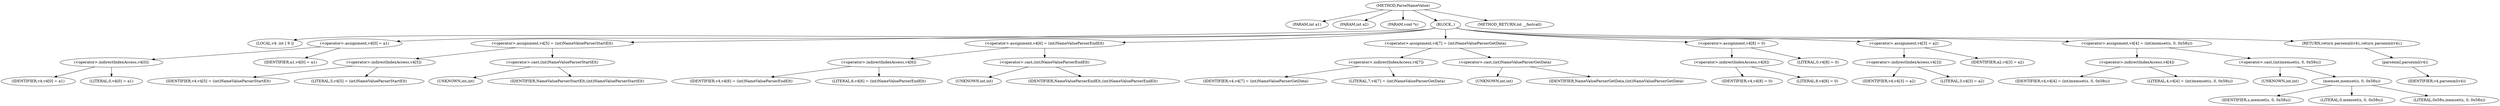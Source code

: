 digraph ParseNameValue {  
"1000102" [label = "(METHOD,ParseNameValue)" ]
"1000103" [label = "(PARAM,int a1)" ]
"1000104" [label = "(PARAM,int a2)" ]
"1000105" [label = "(PARAM,void *s)" ]
"1000106" [label = "(BLOCK,,)" ]
"1000107" [label = "(LOCAL,v4: int [ 9 ])" ]
"1000108" [label = "(<operator>.assignment,v4[0] = a1)" ]
"1000109" [label = "(<operator>.indirectIndexAccess,v4[0])" ]
"1000110" [label = "(IDENTIFIER,v4,v4[0] = a1)" ]
"1000111" [label = "(LITERAL,0,v4[0] = a1)" ]
"1000112" [label = "(IDENTIFIER,a1,v4[0] = a1)" ]
"1000113" [label = "(<operator>.assignment,v4[5] = (int)NameValueParserStartElt)" ]
"1000114" [label = "(<operator>.indirectIndexAccess,v4[5])" ]
"1000115" [label = "(IDENTIFIER,v4,v4[5] = (int)NameValueParserStartElt)" ]
"1000116" [label = "(LITERAL,5,v4[5] = (int)NameValueParserStartElt)" ]
"1000117" [label = "(<operator>.cast,(int)NameValueParserStartElt)" ]
"1000118" [label = "(UNKNOWN,int,int)" ]
"1000119" [label = "(IDENTIFIER,NameValueParserStartElt,(int)NameValueParserStartElt)" ]
"1000120" [label = "(<operator>.assignment,v4[6] = (int)NameValueParserEndElt)" ]
"1000121" [label = "(<operator>.indirectIndexAccess,v4[6])" ]
"1000122" [label = "(IDENTIFIER,v4,v4[6] = (int)NameValueParserEndElt)" ]
"1000123" [label = "(LITERAL,6,v4[6] = (int)NameValueParserEndElt)" ]
"1000124" [label = "(<operator>.cast,(int)NameValueParserEndElt)" ]
"1000125" [label = "(UNKNOWN,int,int)" ]
"1000126" [label = "(IDENTIFIER,NameValueParserEndElt,(int)NameValueParserEndElt)" ]
"1000127" [label = "(<operator>.assignment,v4[7] = (int)NameValueParserGetData)" ]
"1000128" [label = "(<operator>.indirectIndexAccess,v4[7])" ]
"1000129" [label = "(IDENTIFIER,v4,v4[7] = (int)NameValueParserGetData)" ]
"1000130" [label = "(LITERAL,7,v4[7] = (int)NameValueParserGetData)" ]
"1000131" [label = "(<operator>.cast,(int)NameValueParserGetData)" ]
"1000132" [label = "(UNKNOWN,int,int)" ]
"1000133" [label = "(IDENTIFIER,NameValueParserGetData,(int)NameValueParserGetData)" ]
"1000134" [label = "(<operator>.assignment,v4[8] = 0)" ]
"1000135" [label = "(<operator>.indirectIndexAccess,v4[8])" ]
"1000136" [label = "(IDENTIFIER,v4,v4[8] = 0)" ]
"1000137" [label = "(LITERAL,8,v4[8] = 0)" ]
"1000138" [label = "(LITERAL,0,v4[8] = 0)" ]
"1000139" [label = "(<operator>.assignment,v4[3] = a2)" ]
"1000140" [label = "(<operator>.indirectIndexAccess,v4[3])" ]
"1000141" [label = "(IDENTIFIER,v4,v4[3] = a2)" ]
"1000142" [label = "(LITERAL,3,v4[3] = a2)" ]
"1000143" [label = "(IDENTIFIER,a2,v4[3] = a2)" ]
"1000144" [label = "(<operator>.assignment,v4[4] = (int)memset(s, 0, 0x58u))" ]
"1000145" [label = "(<operator>.indirectIndexAccess,v4[4])" ]
"1000146" [label = "(IDENTIFIER,v4,v4[4] = (int)memset(s, 0, 0x58u))" ]
"1000147" [label = "(LITERAL,4,v4[4] = (int)memset(s, 0, 0x58u))" ]
"1000148" [label = "(<operator>.cast,(int)memset(s, 0, 0x58u))" ]
"1000149" [label = "(UNKNOWN,int,int)" ]
"1000150" [label = "(memset,memset(s, 0, 0x58u))" ]
"1000151" [label = "(IDENTIFIER,s,memset(s, 0, 0x58u))" ]
"1000152" [label = "(LITERAL,0,memset(s, 0, 0x58u))" ]
"1000153" [label = "(LITERAL,0x58u,memset(s, 0, 0x58u))" ]
"1000154" [label = "(RETURN,return parsexml(v4);,return parsexml(v4);)" ]
"1000155" [label = "(parsexml,parsexml(v4))" ]
"1000156" [label = "(IDENTIFIER,v4,parsexml(v4))" ]
"1000157" [label = "(METHOD_RETURN,int __fastcall)" ]
  "1000102" -> "1000103" 
  "1000102" -> "1000104" 
  "1000102" -> "1000105" 
  "1000102" -> "1000106" 
  "1000102" -> "1000157" 
  "1000106" -> "1000107" 
  "1000106" -> "1000108" 
  "1000106" -> "1000113" 
  "1000106" -> "1000120" 
  "1000106" -> "1000127" 
  "1000106" -> "1000134" 
  "1000106" -> "1000139" 
  "1000106" -> "1000144" 
  "1000106" -> "1000154" 
  "1000108" -> "1000109" 
  "1000108" -> "1000112" 
  "1000109" -> "1000110" 
  "1000109" -> "1000111" 
  "1000113" -> "1000114" 
  "1000113" -> "1000117" 
  "1000114" -> "1000115" 
  "1000114" -> "1000116" 
  "1000117" -> "1000118" 
  "1000117" -> "1000119" 
  "1000120" -> "1000121" 
  "1000120" -> "1000124" 
  "1000121" -> "1000122" 
  "1000121" -> "1000123" 
  "1000124" -> "1000125" 
  "1000124" -> "1000126" 
  "1000127" -> "1000128" 
  "1000127" -> "1000131" 
  "1000128" -> "1000129" 
  "1000128" -> "1000130" 
  "1000131" -> "1000132" 
  "1000131" -> "1000133" 
  "1000134" -> "1000135" 
  "1000134" -> "1000138" 
  "1000135" -> "1000136" 
  "1000135" -> "1000137" 
  "1000139" -> "1000140" 
  "1000139" -> "1000143" 
  "1000140" -> "1000141" 
  "1000140" -> "1000142" 
  "1000144" -> "1000145" 
  "1000144" -> "1000148" 
  "1000145" -> "1000146" 
  "1000145" -> "1000147" 
  "1000148" -> "1000149" 
  "1000148" -> "1000150" 
  "1000150" -> "1000151" 
  "1000150" -> "1000152" 
  "1000150" -> "1000153" 
  "1000154" -> "1000155" 
  "1000155" -> "1000156" 
}
